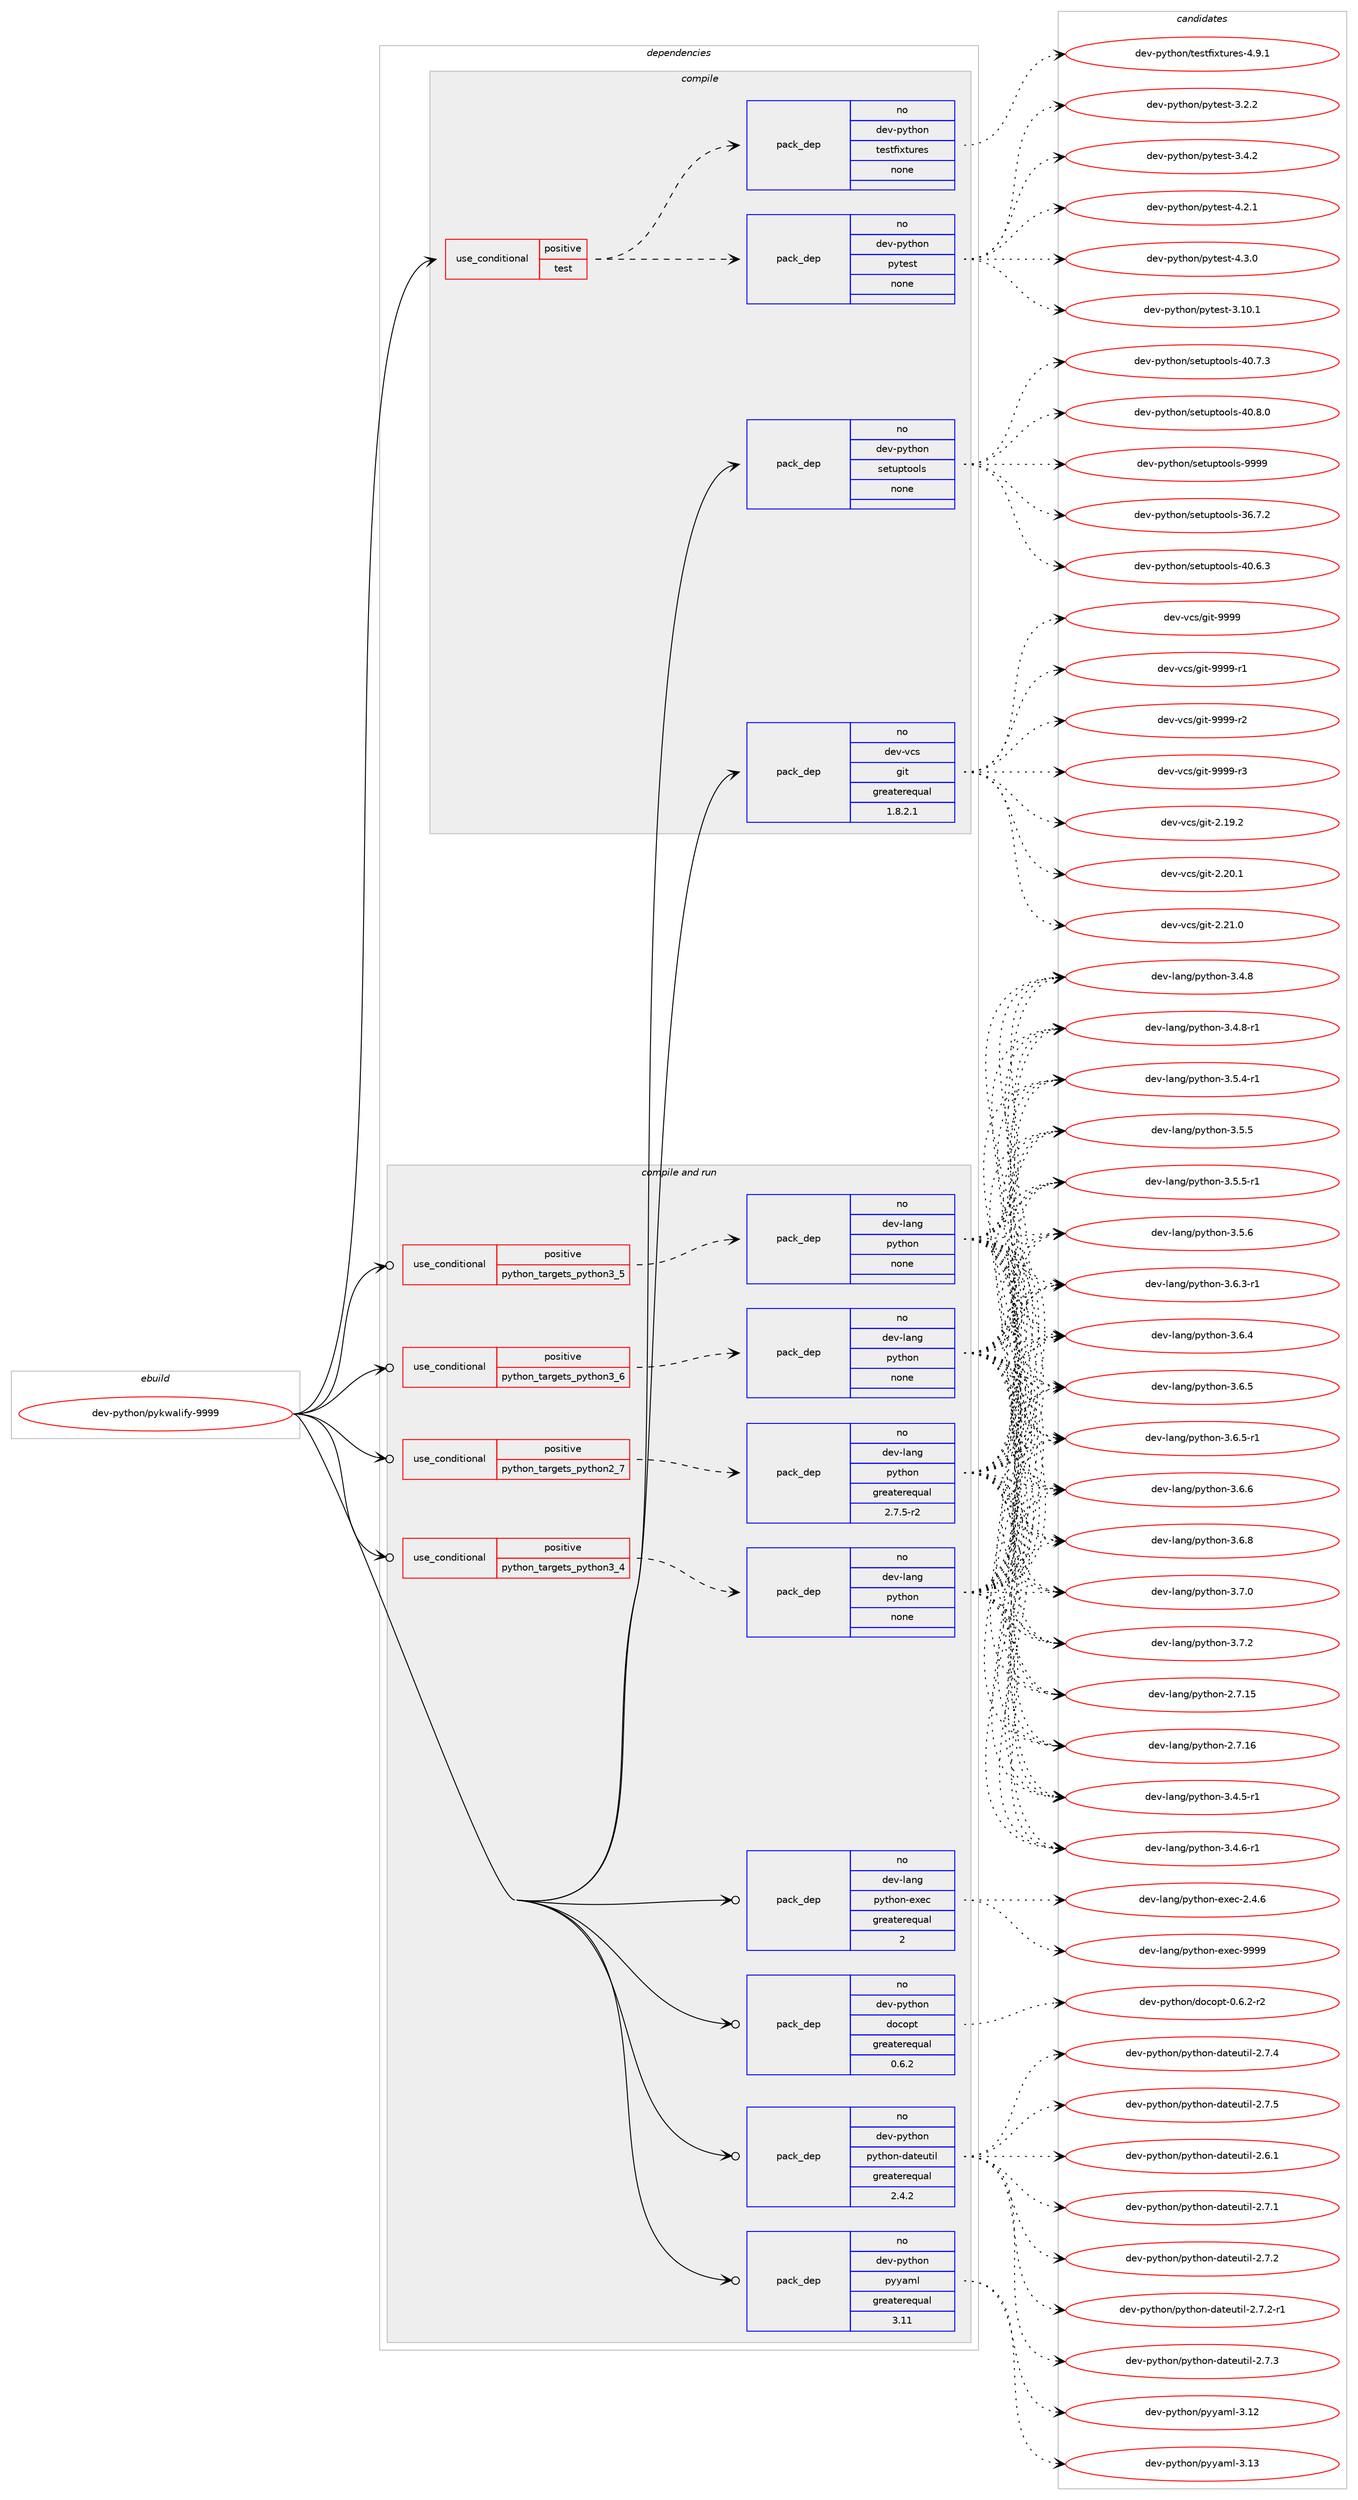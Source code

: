 digraph prolog {

# *************
# Graph options
# *************

newrank=true;
concentrate=true;
compound=true;
graph [rankdir=LR,fontname=Helvetica,fontsize=10,ranksep=1.5];#, ranksep=2.5, nodesep=0.2];
edge  [arrowhead=vee];
node  [fontname=Helvetica,fontsize=10];

# **********
# The ebuild
# **********

subgraph cluster_leftcol {
color=gray;
rank=same;
label=<<i>ebuild</i>>;
id [label="dev-python/pykwalify-9999", color=red, width=4, href="../dev-python/pykwalify-9999.svg"];
}

# ****************
# The dependencies
# ****************

subgraph cluster_midcol {
color=gray;
label=<<i>dependencies</i>>;
subgraph cluster_compile {
fillcolor="#eeeeee";
style=filled;
label=<<i>compile</i>>;
subgraph cond381086 {
dependency1430147 [label=<<TABLE BORDER="0" CELLBORDER="1" CELLSPACING="0" CELLPADDING="4"><TR><TD ROWSPAN="3" CELLPADDING="10">use_conditional</TD></TR><TR><TD>positive</TD></TR><TR><TD>test</TD></TR></TABLE>>, shape=none, color=red];
subgraph pack1025739 {
dependency1430148 [label=<<TABLE BORDER="0" CELLBORDER="1" CELLSPACING="0" CELLPADDING="4" WIDTH="220"><TR><TD ROWSPAN="6" CELLPADDING="30">pack_dep</TD></TR><TR><TD WIDTH="110">no</TD></TR><TR><TD>dev-python</TD></TR><TR><TD>pytest</TD></TR><TR><TD>none</TD></TR><TR><TD></TD></TR></TABLE>>, shape=none, color=blue];
}
dependency1430147:e -> dependency1430148:w [weight=20,style="dashed",arrowhead="vee"];
subgraph pack1025740 {
dependency1430149 [label=<<TABLE BORDER="0" CELLBORDER="1" CELLSPACING="0" CELLPADDING="4" WIDTH="220"><TR><TD ROWSPAN="6" CELLPADDING="30">pack_dep</TD></TR><TR><TD WIDTH="110">no</TD></TR><TR><TD>dev-python</TD></TR><TR><TD>testfixtures</TD></TR><TR><TD>none</TD></TR><TR><TD></TD></TR></TABLE>>, shape=none, color=blue];
}
dependency1430147:e -> dependency1430149:w [weight=20,style="dashed",arrowhead="vee"];
}
id:e -> dependency1430147:w [weight=20,style="solid",arrowhead="vee"];
subgraph pack1025741 {
dependency1430150 [label=<<TABLE BORDER="0" CELLBORDER="1" CELLSPACING="0" CELLPADDING="4" WIDTH="220"><TR><TD ROWSPAN="6" CELLPADDING="30">pack_dep</TD></TR><TR><TD WIDTH="110">no</TD></TR><TR><TD>dev-python</TD></TR><TR><TD>setuptools</TD></TR><TR><TD>none</TD></TR><TR><TD></TD></TR></TABLE>>, shape=none, color=blue];
}
id:e -> dependency1430150:w [weight=20,style="solid",arrowhead="vee"];
subgraph pack1025742 {
dependency1430151 [label=<<TABLE BORDER="0" CELLBORDER="1" CELLSPACING="0" CELLPADDING="4" WIDTH="220"><TR><TD ROWSPAN="6" CELLPADDING="30">pack_dep</TD></TR><TR><TD WIDTH="110">no</TD></TR><TR><TD>dev-vcs</TD></TR><TR><TD>git</TD></TR><TR><TD>greaterequal</TD></TR><TR><TD>1.8.2.1</TD></TR></TABLE>>, shape=none, color=blue];
}
id:e -> dependency1430151:w [weight=20,style="solid",arrowhead="vee"];
}
subgraph cluster_compileandrun {
fillcolor="#eeeeee";
style=filled;
label=<<i>compile and run</i>>;
subgraph cond381087 {
dependency1430152 [label=<<TABLE BORDER="0" CELLBORDER="1" CELLSPACING="0" CELLPADDING="4"><TR><TD ROWSPAN="3" CELLPADDING="10">use_conditional</TD></TR><TR><TD>positive</TD></TR><TR><TD>python_targets_python2_7</TD></TR></TABLE>>, shape=none, color=red];
subgraph pack1025743 {
dependency1430153 [label=<<TABLE BORDER="0" CELLBORDER="1" CELLSPACING="0" CELLPADDING="4" WIDTH="220"><TR><TD ROWSPAN="6" CELLPADDING="30">pack_dep</TD></TR><TR><TD WIDTH="110">no</TD></TR><TR><TD>dev-lang</TD></TR><TR><TD>python</TD></TR><TR><TD>greaterequal</TD></TR><TR><TD>2.7.5-r2</TD></TR></TABLE>>, shape=none, color=blue];
}
dependency1430152:e -> dependency1430153:w [weight=20,style="dashed",arrowhead="vee"];
}
id:e -> dependency1430152:w [weight=20,style="solid",arrowhead="odotvee"];
subgraph cond381088 {
dependency1430154 [label=<<TABLE BORDER="0" CELLBORDER="1" CELLSPACING="0" CELLPADDING="4"><TR><TD ROWSPAN="3" CELLPADDING="10">use_conditional</TD></TR><TR><TD>positive</TD></TR><TR><TD>python_targets_python3_4</TD></TR></TABLE>>, shape=none, color=red];
subgraph pack1025744 {
dependency1430155 [label=<<TABLE BORDER="0" CELLBORDER="1" CELLSPACING="0" CELLPADDING="4" WIDTH="220"><TR><TD ROWSPAN="6" CELLPADDING="30">pack_dep</TD></TR><TR><TD WIDTH="110">no</TD></TR><TR><TD>dev-lang</TD></TR><TR><TD>python</TD></TR><TR><TD>none</TD></TR><TR><TD></TD></TR></TABLE>>, shape=none, color=blue];
}
dependency1430154:e -> dependency1430155:w [weight=20,style="dashed",arrowhead="vee"];
}
id:e -> dependency1430154:w [weight=20,style="solid",arrowhead="odotvee"];
subgraph cond381089 {
dependency1430156 [label=<<TABLE BORDER="0" CELLBORDER="1" CELLSPACING="0" CELLPADDING="4"><TR><TD ROWSPAN="3" CELLPADDING="10">use_conditional</TD></TR><TR><TD>positive</TD></TR><TR><TD>python_targets_python3_5</TD></TR></TABLE>>, shape=none, color=red];
subgraph pack1025745 {
dependency1430157 [label=<<TABLE BORDER="0" CELLBORDER="1" CELLSPACING="0" CELLPADDING="4" WIDTH="220"><TR><TD ROWSPAN="6" CELLPADDING="30">pack_dep</TD></TR><TR><TD WIDTH="110">no</TD></TR><TR><TD>dev-lang</TD></TR><TR><TD>python</TD></TR><TR><TD>none</TD></TR><TR><TD></TD></TR></TABLE>>, shape=none, color=blue];
}
dependency1430156:e -> dependency1430157:w [weight=20,style="dashed",arrowhead="vee"];
}
id:e -> dependency1430156:w [weight=20,style="solid",arrowhead="odotvee"];
subgraph cond381090 {
dependency1430158 [label=<<TABLE BORDER="0" CELLBORDER="1" CELLSPACING="0" CELLPADDING="4"><TR><TD ROWSPAN="3" CELLPADDING="10">use_conditional</TD></TR><TR><TD>positive</TD></TR><TR><TD>python_targets_python3_6</TD></TR></TABLE>>, shape=none, color=red];
subgraph pack1025746 {
dependency1430159 [label=<<TABLE BORDER="0" CELLBORDER="1" CELLSPACING="0" CELLPADDING="4" WIDTH="220"><TR><TD ROWSPAN="6" CELLPADDING="30">pack_dep</TD></TR><TR><TD WIDTH="110">no</TD></TR><TR><TD>dev-lang</TD></TR><TR><TD>python</TD></TR><TR><TD>none</TD></TR><TR><TD></TD></TR></TABLE>>, shape=none, color=blue];
}
dependency1430158:e -> dependency1430159:w [weight=20,style="dashed",arrowhead="vee"];
}
id:e -> dependency1430158:w [weight=20,style="solid",arrowhead="odotvee"];
subgraph pack1025747 {
dependency1430160 [label=<<TABLE BORDER="0" CELLBORDER="1" CELLSPACING="0" CELLPADDING="4" WIDTH="220"><TR><TD ROWSPAN="6" CELLPADDING="30">pack_dep</TD></TR><TR><TD WIDTH="110">no</TD></TR><TR><TD>dev-lang</TD></TR><TR><TD>python-exec</TD></TR><TR><TD>greaterequal</TD></TR><TR><TD>2</TD></TR></TABLE>>, shape=none, color=blue];
}
id:e -> dependency1430160:w [weight=20,style="solid",arrowhead="odotvee"];
subgraph pack1025748 {
dependency1430161 [label=<<TABLE BORDER="0" CELLBORDER="1" CELLSPACING="0" CELLPADDING="4" WIDTH="220"><TR><TD ROWSPAN="6" CELLPADDING="30">pack_dep</TD></TR><TR><TD WIDTH="110">no</TD></TR><TR><TD>dev-python</TD></TR><TR><TD>docopt</TD></TR><TR><TD>greaterequal</TD></TR><TR><TD>0.6.2</TD></TR></TABLE>>, shape=none, color=blue];
}
id:e -> dependency1430161:w [weight=20,style="solid",arrowhead="odotvee"];
subgraph pack1025749 {
dependency1430162 [label=<<TABLE BORDER="0" CELLBORDER="1" CELLSPACING="0" CELLPADDING="4" WIDTH="220"><TR><TD ROWSPAN="6" CELLPADDING="30">pack_dep</TD></TR><TR><TD WIDTH="110">no</TD></TR><TR><TD>dev-python</TD></TR><TR><TD>python-dateutil</TD></TR><TR><TD>greaterequal</TD></TR><TR><TD>2.4.2</TD></TR></TABLE>>, shape=none, color=blue];
}
id:e -> dependency1430162:w [weight=20,style="solid",arrowhead="odotvee"];
subgraph pack1025750 {
dependency1430163 [label=<<TABLE BORDER="0" CELLBORDER="1" CELLSPACING="0" CELLPADDING="4" WIDTH="220"><TR><TD ROWSPAN="6" CELLPADDING="30">pack_dep</TD></TR><TR><TD WIDTH="110">no</TD></TR><TR><TD>dev-python</TD></TR><TR><TD>pyyaml</TD></TR><TR><TD>greaterequal</TD></TR><TR><TD>3.11</TD></TR></TABLE>>, shape=none, color=blue];
}
id:e -> dependency1430163:w [weight=20,style="solid",arrowhead="odotvee"];
}
subgraph cluster_run {
fillcolor="#eeeeee";
style=filled;
label=<<i>run</i>>;
}
}

# **************
# The candidates
# **************

subgraph cluster_choices {
rank=same;
color=gray;
label=<<i>candidates</i>>;

subgraph choice1025739 {
color=black;
nodesep=1;
choice100101118451121211161041111104711212111610111511645514649484649 [label="dev-python/pytest-3.10.1", color=red, width=4,href="../dev-python/pytest-3.10.1.svg"];
choice1001011184511212111610411111047112121116101115116455146504650 [label="dev-python/pytest-3.2.2", color=red, width=4,href="../dev-python/pytest-3.2.2.svg"];
choice1001011184511212111610411111047112121116101115116455146524650 [label="dev-python/pytest-3.4.2", color=red, width=4,href="../dev-python/pytest-3.4.2.svg"];
choice1001011184511212111610411111047112121116101115116455246504649 [label="dev-python/pytest-4.2.1", color=red, width=4,href="../dev-python/pytest-4.2.1.svg"];
choice1001011184511212111610411111047112121116101115116455246514648 [label="dev-python/pytest-4.3.0", color=red, width=4,href="../dev-python/pytest-4.3.0.svg"];
dependency1430148:e -> choice100101118451121211161041111104711212111610111511645514649484649:w [style=dotted,weight="100"];
dependency1430148:e -> choice1001011184511212111610411111047112121116101115116455146504650:w [style=dotted,weight="100"];
dependency1430148:e -> choice1001011184511212111610411111047112121116101115116455146524650:w [style=dotted,weight="100"];
dependency1430148:e -> choice1001011184511212111610411111047112121116101115116455246504649:w [style=dotted,weight="100"];
dependency1430148:e -> choice1001011184511212111610411111047112121116101115116455246514648:w [style=dotted,weight="100"];
}
subgraph choice1025740 {
color=black;
nodesep=1;
choice1001011184511212111610411111047116101115116102105120116117114101115455246574649 [label="dev-python/testfixtures-4.9.1", color=red, width=4,href="../dev-python/testfixtures-4.9.1.svg"];
dependency1430149:e -> choice1001011184511212111610411111047116101115116102105120116117114101115455246574649:w [style=dotted,weight="100"];
}
subgraph choice1025741 {
color=black;
nodesep=1;
choice100101118451121211161041111104711510111611711211611111110811545515446554650 [label="dev-python/setuptools-36.7.2", color=red, width=4,href="../dev-python/setuptools-36.7.2.svg"];
choice100101118451121211161041111104711510111611711211611111110811545524846544651 [label="dev-python/setuptools-40.6.3", color=red, width=4,href="../dev-python/setuptools-40.6.3.svg"];
choice100101118451121211161041111104711510111611711211611111110811545524846554651 [label="dev-python/setuptools-40.7.3", color=red, width=4,href="../dev-python/setuptools-40.7.3.svg"];
choice100101118451121211161041111104711510111611711211611111110811545524846564648 [label="dev-python/setuptools-40.8.0", color=red, width=4,href="../dev-python/setuptools-40.8.0.svg"];
choice10010111845112121116104111110471151011161171121161111111081154557575757 [label="dev-python/setuptools-9999", color=red, width=4,href="../dev-python/setuptools-9999.svg"];
dependency1430150:e -> choice100101118451121211161041111104711510111611711211611111110811545515446554650:w [style=dotted,weight="100"];
dependency1430150:e -> choice100101118451121211161041111104711510111611711211611111110811545524846544651:w [style=dotted,weight="100"];
dependency1430150:e -> choice100101118451121211161041111104711510111611711211611111110811545524846554651:w [style=dotted,weight="100"];
dependency1430150:e -> choice100101118451121211161041111104711510111611711211611111110811545524846564648:w [style=dotted,weight="100"];
dependency1430150:e -> choice10010111845112121116104111110471151011161171121161111111081154557575757:w [style=dotted,weight="100"];
}
subgraph choice1025742 {
color=black;
nodesep=1;
choice10010111845118991154710310511645504649574650 [label="dev-vcs/git-2.19.2", color=red, width=4,href="../dev-vcs/git-2.19.2.svg"];
choice10010111845118991154710310511645504650484649 [label="dev-vcs/git-2.20.1", color=red, width=4,href="../dev-vcs/git-2.20.1.svg"];
choice10010111845118991154710310511645504650494648 [label="dev-vcs/git-2.21.0", color=red, width=4,href="../dev-vcs/git-2.21.0.svg"];
choice1001011184511899115471031051164557575757 [label="dev-vcs/git-9999", color=red, width=4,href="../dev-vcs/git-9999.svg"];
choice10010111845118991154710310511645575757574511449 [label="dev-vcs/git-9999-r1", color=red, width=4,href="../dev-vcs/git-9999-r1.svg"];
choice10010111845118991154710310511645575757574511450 [label="dev-vcs/git-9999-r2", color=red, width=4,href="../dev-vcs/git-9999-r2.svg"];
choice10010111845118991154710310511645575757574511451 [label="dev-vcs/git-9999-r3", color=red, width=4,href="../dev-vcs/git-9999-r3.svg"];
dependency1430151:e -> choice10010111845118991154710310511645504649574650:w [style=dotted,weight="100"];
dependency1430151:e -> choice10010111845118991154710310511645504650484649:w [style=dotted,weight="100"];
dependency1430151:e -> choice10010111845118991154710310511645504650494648:w [style=dotted,weight="100"];
dependency1430151:e -> choice1001011184511899115471031051164557575757:w [style=dotted,weight="100"];
dependency1430151:e -> choice10010111845118991154710310511645575757574511449:w [style=dotted,weight="100"];
dependency1430151:e -> choice10010111845118991154710310511645575757574511450:w [style=dotted,weight="100"];
dependency1430151:e -> choice10010111845118991154710310511645575757574511451:w [style=dotted,weight="100"];
}
subgraph choice1025743 {
color=black;
nodesep=1;
choice10010111845108971101034711212111610411111045504655464953 [label="dev-lang/python-2.7.15", color=red, width=4,href="../dev-lang/python-2.7.15.svg"];
choice10010111845108971101034711212111610411111045504655464954 [label="dev-lang/python-2.7.16", color=red, width=4,href="../dev-lang/python-2.7.16.svg"];
choice1001011184510897110103471121211161041111104551465246534511449 [label="dev-lang/python-3.4.5-r1", color=red, width=4,href="../dev-lang/python-3.4.5-r1.svg"];
choice1001011184510897110103471121211161041111104551465246544511449 [label="dev-lang/python-3.4.6-r1", color=red, width=4,href="../dev-lang/python-3.4.6-r1.svg"];
choice100101118451089711010347112121116104111110455146524656 [label="dev-lang/python-3.4.8", color=red, width=4,href="../dev-lang/python-3.4.8.svg"];
choice1001011184510897110103471121211161041111104551465246564511449 [label="dev-lang/python-3.4.8-r1", color=red, width=4,href="../dev-lang/python-3.4.8-r1.svg"];
choice1001011184510897110103471121211161041111104551465346524511449 [label="dev-lang/python-3.5.4-r1", color=red, width=4,href="../dev-lang/python-3.5.4-r1.svg"];
choice100101118451089711010347112121116104111110455146534653 [label="dev-lang/python-3.5.5", color=red, width=4,href="../dev-lang/python-3.5.5.svg"];
choice1001011184510897110103471121211161041111104551465346534511449 [label="dev-lang/python-3.5.5-r1", color=red, width=4,href="../dev-lang/python-3.5.5-r1.svg"];
choice100101118451089711010347112121116104111110455146534654 [label="dev-lang/python-3.5.6", color=red, width=4,href="../dev-lang/python-3.5.6.svg"];
choice1001011184510897110103471121211161041111104551465446514511449 [label="dev-lang/python-3.6.3-r1", color=red, width=4,href="../dev-lang/python-3.6.3-r1.svg"];
choice100101118451089711010347112121116104111110455146544652 [label="dev-lang/python-3.6.4", color=red, width=4,href="../dev-lang/python-3.6.4.svg"];
choice100101118451089711010347112121116104111110455146544653 [label="dev-lang/python-3.6.5", color=red, width=4,href="../dev-lang/python-3.6.5.svg"];
choice1001011184510897110103471121211161041111104551465446534511449 [label="dev-lang/python-3.6.5-r1", color=red, width=4,href="../dev-lang/python-3.6.5-r1.svg"];
choice100101118451089711010347112121116104111110455146544654 [label="dev-lang/python-3.6.6", color=red, width=4,href="../dev-lang/python-3.6.6.svg"];
choice100101118451089711010347112121116104111110455146544656 [label="dev-lang/python-3.6.8", color=red, width=4,href="../dev-lang/python-3.6.8.svg"];
choice100101118451089711010347112121116104111110455146554648 [label="dev-lang/python-3.7.0", color=red, width=4,href="../dev-lang/python-3.7.0.svg"];
choice100101118451089711010347112121116104111110455146554650 [label="dev-lang/python-3.7.2", color=red, width=4,href="../dev-lang/python-3.7.2.svg"];
dependency1430153:e -> choice10010111845108971101034711212111610411111045504655464953:w [style=dotted,weight="100"];
dependency1430153:e -> choice10010111845108971101034711212111610411111045504655464954:w [style=dotted,weight="100"];
dependency1430153:e -> choice1001011184510897110103471121211161041111104551465246534511449:w [style=dotted,weight="100"];
dependency1430153:e -> choice1001011184510897110103471121211161041111104551465246544511449:w [style=dotted,weight="100"];
dependency1430153:e -> choice100101118451089711010347112121116104111110455146524656:w [style=dotted,weight="100"];
dependency1430153:e -> choice1001011184510897110103471121211161041111104551465246564511449:w [style=dotted,weight="100"];
dependency1430153:e -> choice1001011184510897110103471121211161041111104551465346524511449:w [style=dotted,weight="100"];
dependency1430153:e -> choice100101118451089711010347112121116104111110455146534653:w [style=dotted,weight="100"];
dependency1430153:e -> choice1001011184510897110103471121211161041111104551465346534511449:w [style=dotted,weight="100"];
dependency1430153:e -> choice100101118451089711010347112121116104111110455146534654:w [style=dotted,weight="100"];
dependency1430153:e -> choice1001011184510897110103471121211161041111104551465446514511449:w [style=dotted,weight="100"];
dependency1430153:e -> choice100101118451089711010347112121116104111110455146544652:w [style=dotted,weight="100"];
dependency1430153:e -> choice100101118451089711010347112121116104111110455146544653:w [style=dotted,weight="100"];
dependency1430153:e -> choice1001011184510897110103471121211161041111104551465446534511449:w [style=dotted,weight="100"];
dependency1430153:e -> choice100101118451089711010347112121116104111110455146544654:w [style=dotted,weight="100"];
dependency1430153:e -> choice100101118451089711010347112121116104111110455146544656:w [style=dotted,weight="100"];
dependency1430153:e -> choice100101118451089711010347112121116104111110455146554648:w [style=dotted,weight="100"];
dependency1430153:e -> choice100101118451089711010347112121116104111110455146554650:w [style=dotted,weight="100"];
}
subgraph choice1025744 {
color=black;
nodesep=1;
choice10010111845108971101034711212111610411111045504655464953 [label="dev-lang/python-2.7.15", color=red, width=4,href="../dev-lang/python-2.7.15.svg"];
choice10010111845108971101034711212111610411111045504655464954 [label="dev-lang/python-2.7.16", color=red, width=4,href="../dev-lang/python-2.7.16.svg"];
choice1001011184510897110103471121211161041111104551465246534511449 [label="dev-lang/python-3.4.5-r1", color=red, width=4,href="../dev-lang/python-3.4.5-r1.svg"];
choice1001011184510897110103471121211161041111104551465246544511449 [label="dev-lang/python-3.4.6-r1", color=red, width=4,href="../dev-lang/python-3.4.6-r1.svg"];
choice100101118451089711010347112121116104111110455146524656 [label="dev-lang/python-3.4.8", color=red, width=4,href="../dev-lang/python-3.4.8.svg"];
choice1001011184510897110103471121211161041111104551465246564511449 [label="dev-lang/python-3.4.8-r1", color=red, width=4,href="../dev-lang/python-3.4.8-r1.svg"];
choice1001011184510897110103471121211161041111104551465346524511449 [label="dev-lang/python-3.5.4-r1", color=red, width=4,href="../dev-lang/python-3.5.4-r1.svg"];
choice100101118451089711010347112121116104111110455146534653 [label="dev-lang/python-3.5.5", color=red, width=4,href="../dev-lang/python-3.5.5.svg"];
choice1001011184510897110103471121211161041111104551465346534511449 [label="dev-lang/python-3.5.5-r1", color=red, width=4,href="../dev-lang/python-3.5.5-r1.svg"];
choice100101118451089711010347112121116104111110455146534654 [label="dev-lang/python-3.5.6", color=red, width=4,href="../dev-lang/python-3.5.6.svg"];
choice1001011184510897110103471121211161041111104551465446514511449 [label="dev-lang/python-3.6.3-r1", color=red, width=4,href="../dev-lang/python-3.6.3-r1.svg"];
choice100101118451089711010347112121116104111110455146544652 [label="dev-lang/python-3.6.4", color=red, width=4,href="../dev-lang/python-3.6.4.svg"];
choice100101118451089711010347112121116104111110455146544653 [label="dev-lang/python-3.6.5", color=red, width=4,href="../dev-lang/python-3.6.5.svg"];
choice1001011184510897110103471121211161041111104551465446534511449 [label="dev-lang/python-3.6.5-r1", color=red, width=4,href="../dev-lang/python-3.6.5-r1.svg"];
choice100101118451089711010347112121116104111110455146544654 [label="dev-lang/python-3.6.6", color=red, width=4,href="../dev-lang/python-3.6.6.svg"];
choice100101118451089711010347112121116104111110455146544656 [label="dev-lang/python-3.6.8", color=red, width=4,href="../dev-lang/python-3.6.8.svg"];
choice100101118451089711010347112121116104111110455146554648 [label="dev-lang/python-3.7.0", color=red, width=4,href="../dev-lang/python-3.7.0.svg"];
choice100101118451089711010347112121116104111110455146554650 [label="dev-lang/python-3.7.2", color=red, width=4,href="../dev-lang/python-3.7.2.svg"];
dependency1430155:e -> choice10010111845108971101034711212111610411111045504655464953:w [style=dotted,weight="100"];
dependency1430155:e -> choice10010111845108971101034711212111610411111045504655464954:w [style=dotted,weight="100"];
dependency1430155:e -> choice1001011184510897110103471121211161041111104551465246534511449:w [style=dotted,weight="100"];
dependency1430155:e -> choice1001011184510897110103471121211161041111104551465246544511449:w [style=dotted,weight="100"];
dependency1430155:e -> choice100101118451089711010347112121116104111110455146524656:w [style=dotted,weight="100"];
dependency1430155:e -> choice1001011184510897110103471121211161041111104551465246564511449:w [style=dotted,weight="100"];
dependency1430155:e -> choice1001011184510897110103471121211161041111104551465346524511449:w [style=dotted,weight="100"];
dependency1430155:e -> choice100101118451089711010347112121116104111110455146534653:w [style=dotted,weight="100"];
dependency1430155:e -> choice1001011184510897110103471121211161041111104551465346534511449:w [style=dotted,weight="100"];
dependency1430155:e -> choice100101118451089711010347112121116104111110455146534654:w [style=dotted,weight="100"];
dependency1430155:e -> choice1001011184510897110103471121211161041111104551465446514511449:w [style=dotted,weight="100"];
dependency1430155:e -> choice100101118451089711010347112121116104111110455146544652:w [style=dotted,weight="100"];
dependency1430155:e -> choice100101118451089711010347112121116104111110455146544653:w [style=dotted,weight="100"];
dependency1430155:e -> choice1001011184510897110103471121211161041111104551465446534511449:w [style=dotted,weight="100"];
dependency1430155:e -> choice100101118451089711010347112121116104111110455146544654:w [style=dotted,weight="100"];
dependency1430155:e -> choice100101118451089711010347112121116104111110455146544656:w [style=dotted,weight="100"];
dependency1430155:e -> choice100101118451089711010347112121116104111110455146554648:w [style=dotted,weight="100"];
dependency1430155:e -> choice100101118451089711010347112121116104111110455146554650:w [style=dotted,weight="100"];
}
subgraph choice1025745 {
color=black;
nodesep=1;
choice10010111845108971101034711212111610411111045504655464953 [label="dev-lang/python-2.7.15", color=red, width=4,href="../dev-lang/python-2.7.15.svg"];
choice10010111845108971101034711212111610411111045504655464954 [label="dev-lang/python-2.7.16", color=red, width=4,href="../dev-lang/python-2.7.16.svg"];
choice1001011184510897110103471121211161041111104551465246534511449 [label="dev-lang/python-3.4.5-r1", color=red, width=4,href="../dev-lang/python-3.4.5-r1.svg"];
choice1001011184510897110103471121211161041111104551465246544511449 [label="dev-lang/python-3.4.6-r1", color=red, width=4,href="../dev-lang/python-3.4.6-r1.svg"];
choice100101118451089711010347112121116104111110455146524656 [label="dev-lang/python-3.4.8", color=red, width=4,href="../dev-lang/python-3.4.8.svg"];
choice1001011184510897110103471121211161041111104551465246564511449 [label="dev-lang/python-3.4.8-r1", color=red, width=4,href="../dev-lang/python-3.4.8-r1.svg"];
choice1001011184510897110103471121211161041111104551465346524511449 [label="dev-lang/python-3.5.4-r1", color=red, width=4,href="../dev-lang/python-3.5.4-r1.svg"];
choice100101118451089711010347112121116104111110455146534653 [label="dev-lang/python-3.5.5", color=red, width=4,href="../dev-lang/python-3.5.5.svg"];
choice1001011184510897110103471121211161041111104551465346534511449 [label="dev-lang/python-3.5.5-r1", color=red, width=4,href="../dev-lang/python-3.5.5-r1.svg"];
choice100101118451089711010347112121116104111110455146534654 [label="dev-lang/python-3.5.6", color=red, width=4,href="../dev-lang/python-3.5.6.svg"];
choice1001011184510897110103471121211161041111104551465446514511449 [label="dev-lang/python-3.6.3-r1", color=red, width=4,href="../dev-lang/python-3.6.3-r1.svg"];
choice100101118451089711010347112121116104111110455146544652 [label="dev-lang/python-3.6.4", color=red, width=4,href="../dev-lang/python-3.6.4.svg"];
choice100101118451089711010347112121116104111110455146544653 [label="dev-lang/python-3.6.5", color=red, width=4,href="../dev-lang/python-3.6.5.svg"];
choice1001011184510897110103471121211161041111104551465446534511449 [label="dev-lang/python-3.6.5-r1", color=red, width=4,href="../dev-lang/python-3.6.5-r1.svg"];
choice100101118451089711010347112121116104111110455146544654 [label="dev-lang/python-3.6.6", color=red, width=4,href="../dev-lang/python-3.6.6.svg"];
choice100101118451089711010347112121116104111110455146544656 [label="dev-lang/python-3.6.8", color=red, width=4,href="../dev-lang/python-3.6.8.svg"];
choice100101118451089711010347112121116104111110455146554648 [label="dev-lang/python-3.7.0", color=red, width=4,href="../dev-lang/python-3.7.0.svg"];
choice100101118451089711010347112121116104111110455146554650 [label="dev-lang/python-3.7.2", color=red, width=4,href="../dev-lang/python-3.7.2.svg"];
dependency1430157:e -> choice10010111845108971101034711212111610411111045504655464953:w [style=dotted,weight="100"];
dependency1430157:e -> choice10010111845108971101034711212111610411111045504655464954:w [style=dotted,weight="100"];
dependency1430157:e -> choice1001011184510897110103471121211161041111104551465246534511449:w [style=dotted,weight="100"];
dependency1430157:e -> choice1001011184510897110103471121211161041111104551465246544511449:w [style=dotted,weight="100"];
dependency1430157:e -> choice100101118451089711010347112121116104111110455146524656:w [style=dotted,weight="100"];
dependency1430157:e -> choice1001011184510897110103471121211161041111104551465246564511449:w [style=dotted,weight="100"];
dependency1430157:e -> choice1001011184510897110103471121211161041111104551465346524511449:w [style=dotted,weight="100"];
dependency1430157:e -> choice100101118451089711010347112121116104111110455146534653:w [style=dotted,weight="100"];
dependency1430157:e -> choice1001011184510897110103471121211161041111104551465346534511449:w [style=dotted,weight="100"];
dependency1430157:e -> choice100101118451089711010347112121116104111110455146534654:w [style=dotted,weight="100"];
dependency1430157:e -> choice1001011184510897110103471121211161041111104551465446514511449:w [style=dotted,weight="100"];
dependency1430157:e -> choice100101118451089711010347112121116104111110455146544652:w [style=dotted,weight="100"];
dependency1430157:e -> choice100101118451089711010347112121116104111110455146544653:w [style=dotted,weight="100"];
dependency1430157:e -> choice1001011184510897110103471121211161041111104551465446534511449:w [style=dotted,weight="100"];
dependency1430157:e -> choice100101118451089711010347112121116104111110455146544654:w [style=dotted,weight="100"];
dependency1430157:e -> choice100101118451089711010347112121116104111110455146544656:w [style=dotted,weight="100"];
dependency1430157:e -> choice100101118451089711010347112121116104111110455146554648:w [style=dotted,weight="100"];
dependency1430157:e -> choice100101118451089711010347112121116104111110455146554650:w [style=dotted,weight="100"];
}
subgraph choice1025746 {
color=black;
nodesep=1;
choice10010111845108971101034711212111610411111045504655464953 [label="dev-lang/python-2.7.15", color=red, width=4,href="../dev-lang/python-2.7.15.svg"];
choice10010111845108971101034711212111610411111045504655464954 [label="dev-lang/python-2.7.16", color=red, width=4,href="../dev-lang/python-2.7.16.svg"];
choice1001011184510897110103471121211161041111104551465246534511449 [label="dev-lang/python-3.4.5-r1", color=red, width=4,href="../dev-lang/python-3.4.5-r1.svg"];
choice1001011184510897110103471121211161041111104551465246544511449 [label="dev-lang/python-3.4.6-r1", color=red, width=4,href="../dev-lang/python-3.4.6-r1.svg"];
choice100101118451089711010347112121116104111110455146524656 [label="dev-lang/python-3.4.8", color=red, width=4,href="../dev-lang/python-3.4.8.svg"];
choice1001011184510897110103471121211161041111104551465246564511449 [label="dev-lang/python-3.4.8-r1", color=red, width=4,href="../dev-lang/python-3.4.8-r1.svg"];
choice1001011184510897110103471121211161041111104551465346524511449 [label="dev-lang/python-3.5.4-r1", color=red, width=4,href="../dev-lang/python-3.5.4-r1.svg"];
choice100101118451089711010347112121116104111110455146534653 [label="dev-lang/python-3.5.5", color=red, width=4,href="../dev-lang/python-3.5.5.svg"];
choice1001011184510897110103471121211161041111104551465346534511449 [label="dev-lang/python-3.5.5-r1", color=red, width=4,href="../dev-lang/python-3.5.5-r1.svg"];
choice100101118451089711010347112121116104111110455146534654 [label="dev-lang/python-3.5.6", color=red, width=4,href="../dev-lang/python-3.5.6.svg"];
choice1001011184510897110103471121211161041111104551465446514511449 [label="dev-lang/python-3.6.3-r1", color=red, width=4,href="../dev-lang/python-3.6.3-r1.svg"];
choice100101118451089711010347112121116104111110455146544652 [label="dev-lang/python-3.6.4", color=red, width=4,href="../dev-lang/python-3.6.4.svg"];
choice100101118451089711010347112121116104111110455146544653 [label="dev-lang/python-3.6.5", color=red, width=4,href="../dev-lang/python-3.6.5.svg"];
choice1001011184510897110103471121211161041111104551465446534511449 [label="dev-lang/python-3.6.5-r1", color=red, width=4,href="../dev-lang/python-3.6.5-r1.svg"];
choice100101118451089711010347112121116104111110455146544654 [label="dev-lang/python-3.6.6", color=red, width=4,href="../dev-lang/python-3.6.6.svg"];
choice100101118451089711010347112121116104111110455146544656 [label="dev-lang/python-3.6.8", color=red, width=4,href="../dev-lang/python-3.6.8.svg"];
choice100101118451089711010347112121116104111110455146554648 [label="dev-lang/python-3.7.0", color=red, width=4,href="../dev-lang/python-3.7.0.svg"];
choice100101118451089711010347112121116104111110455146554650 [label="dev-lang/python-3.7.2", color=red, width=4,href="../dev-lang/python-3.7.2.svg"];
dependency1430159:e -> choice10010111845108971101034711212111610411111045504655464953:w [style=dotted,weight="100"];
dependency1430159:e -> choice10010111845108971101034711212111610411111045504655464954:w [style=dotted,weight="100"];
dependency1430159:e -> choice1001011184510897110103471121211161041111104551465246534511449:w [style=dotted,weight="100"];
dependency1430159:e -> choice1001011184510897110103471121211161041111104551465246544511449:w [style=dotted,weight="100"];
dependency1430159:e -> choice100101118451089711010347112121116104111110455146524656:w [style=dotted,weight="100"];
dependency1430159:e -> choice1001011184510897110103471121211161041111104551465246564511449:w [style=dotted,weight="100"];
dependency1430159:e -> choice1001011184510897110103471121211161041111104551465346524511449:w [style=dotted,weight="100"];
dependency1430159:e -> choice100101118451089711010347112121116104111110455146534653:w [style=dotted,weight="100"];
dependency1430159:e -> choice1001011184510897110103471121211161041111104551465346534511449:w [style=dotted,weight="100"];
dependency1430159:e -> choice100101118451089711010347112121116104111110455146534654:w [style=dotted,weight="100"];
dependency1430159:e -> choice1001011184510897110103471121211161041111104551465446514511449:w [style=dotted,weight="100"];
dependency1430159:e -> choice100101118451089711010347112121116104111110455146544652:w [style=dotted,weight="100"];
dependency1430159:e -> choice100101118451089711010347112121116104111110455146544653:w [style=dotted,weight="100"];
dependency1430159:e -> choice1001011184510897110103471121211161041111104551465446534511449:w [style=dotted,weight="100"];
dependency1430159:e -> choice100101118451089711010347112121116104111110455146544654:w [style=dotted,weight="100"];
dependency1430159:e -> choice100101118451089711010347112121116104111110455146544656:w [style=dotted,weight="100"];
dependency1430159:e -> choice100101118451089711010347112121116104111110455146554648:w [style=dotted,weight="100"];
dependency1430159:e -> choice100101118451089711010347112121116104111110455146554650:w [style=dotted,weight="100"];
}
subgraph choice1025747 {
color=black;
nodesep=1;
choice1001011184510897110103471121211161041111104510112010199455046524654 [label="dev-lang/python-exec-2.4.6", color=red, width=4,href="../dev-lang/python-exec-2.4.6.svg"];
choice10010111845108971101034711212111610411111045101120101994557575757 [label="dev-lang/python-exec-9999", color=red, width=4,href="../dev-lang/python-exec-9999.svg"];
dependency1430160:e -> choice1001011184510897110103471121211161041111104510112010199455046524654:w [style=dotted,weight="100"];
dependency1430160:e -> choice10010111845108971101034711212111610411111045101120101994557575757:w [style=dotted,weight="100"];
}
subgraph choice1025748 {
color=black;
nodesep=1;
choice1001011184511212111610411111047100111991111121164548465446504511450 [label="dev-python/docopt-0.6.2-r2", color=red, width=4,href="../dev-python/docopt-0.6.2-r2.svg"];
dependency1430161:e -> choice1001011184511212111610411111047100111991111121164548465446504511450:w [style=dotted,weight="100"];
}
subgraph choice1025749 {
color=black;
nodesep=1;
choice10010111845112121116104111110471121211161041111104510097116101117116105108455046544649 [label="dev-python/python-dateutil-2.6.1", color=red, width=4,href="../dev-python/python-dateutil-2.6.1.svg"];
choice10010111845112121116104111110471121211161041111104510097116101117116105108455046554649 [label="dev-python/python-dateutil-2.7.1", color=red, width=4,href="../dev-python/python-dateutil-2.7.1.svg"];
choice10010111845112121116104111110471121211161041111104510097116101117116105108455046554650 [label="dev-python/python-dateutil-2.7.2", color=red, width=4,href="../dev-python/python-dateutil-2.7.2.svg"];
choice100101118451121211161041111104711212111610411111045100971161011171161051084550465546504511449 [label="dev-python/python-dateutil-2.7.2-r1", color=red, width=4,href="../dev-python/python-dateutil-2.7.2-r1.svg"];
choice10010111845112121116104111110471121211161041111104510097116101117116105108455046554651 [label="dev-python/python-dateutil-2.7.3", color=red, width=4,href="../dev-python/python-dateutil-2.7.3.svg"];
choice10010111845112121116104111110471121211161041111104510097116101117116105108455046554652 [label="dev-python/python-dateutil-2.7.4", color=red, width=4,href="../dev-python/python-dateutil-2.7.4.svg"];
choice10010111845112121116104111110471121211161041111104510097116101117116105108455046554653 [label="dev-python/python-dateutil-2.7.5", color=red, width=4,href="../dev-python/python-dateutil-2.7.5.svg"];
dependency1430162:e -> choice10010111845112121116104111110471121211161041111104510097116101117116105108455046544649:w [style=dotted,weight="100"];
dependency1430162:e -> choice10010111845112121116104111110471121211161041111104510097116101117116105108455046554649:w [style=dotted,weight="100"];
dependency1430162:e -> choice10010111845112121116104111110471121211161041111104510097116101117116105108455046554650:w [style=dotted,weight="100"];
dependency1430162:e -> choice100101118451121211161041111104711212111610411111045100971161011171161051084550465546504511449:w [style=dotted,weight="100"];
dependency1430162:e -> choice10010111845112121116104111110471121211161041111104510097116101117116105108455046554651:w [style=dotted,weight="100"];
dependency1430162:e -> choice10010111845112121116104111110471121211161041111104510097116101117116105108455046554652:w [style=dotted,weight="100"];
dependency1430162:e -> choice10010111845112121116104111110471121211161041111104510097116101117116105108455046554653:w [style=dotted,weight="100"];
}
subgraph choice1025750 {
color=black;
nodesep=1;
choice1001011184511212111610411111047112121121971091084551464950 [label="dev-python/pyyaml-3.12", color=red, width=4,href="../dev-python/pyyaml-3.12.svg"];
choice1001011184511212111610411111047112121121971091084551464951 [label="dev-python/pyyaml-3.13", color=red, width=4,href="../dev-python/pyyaml-3.13.svg"];
dependency1430163:e -> choice1001011184511212111610411111047112121121971091084551464950:w [style=dotted,weight="100"];
dependency1430163:e -> choice1001011184511212111610411111047112121121971091084551464951:w [style=dotted,weight="100"];
}
}

}
